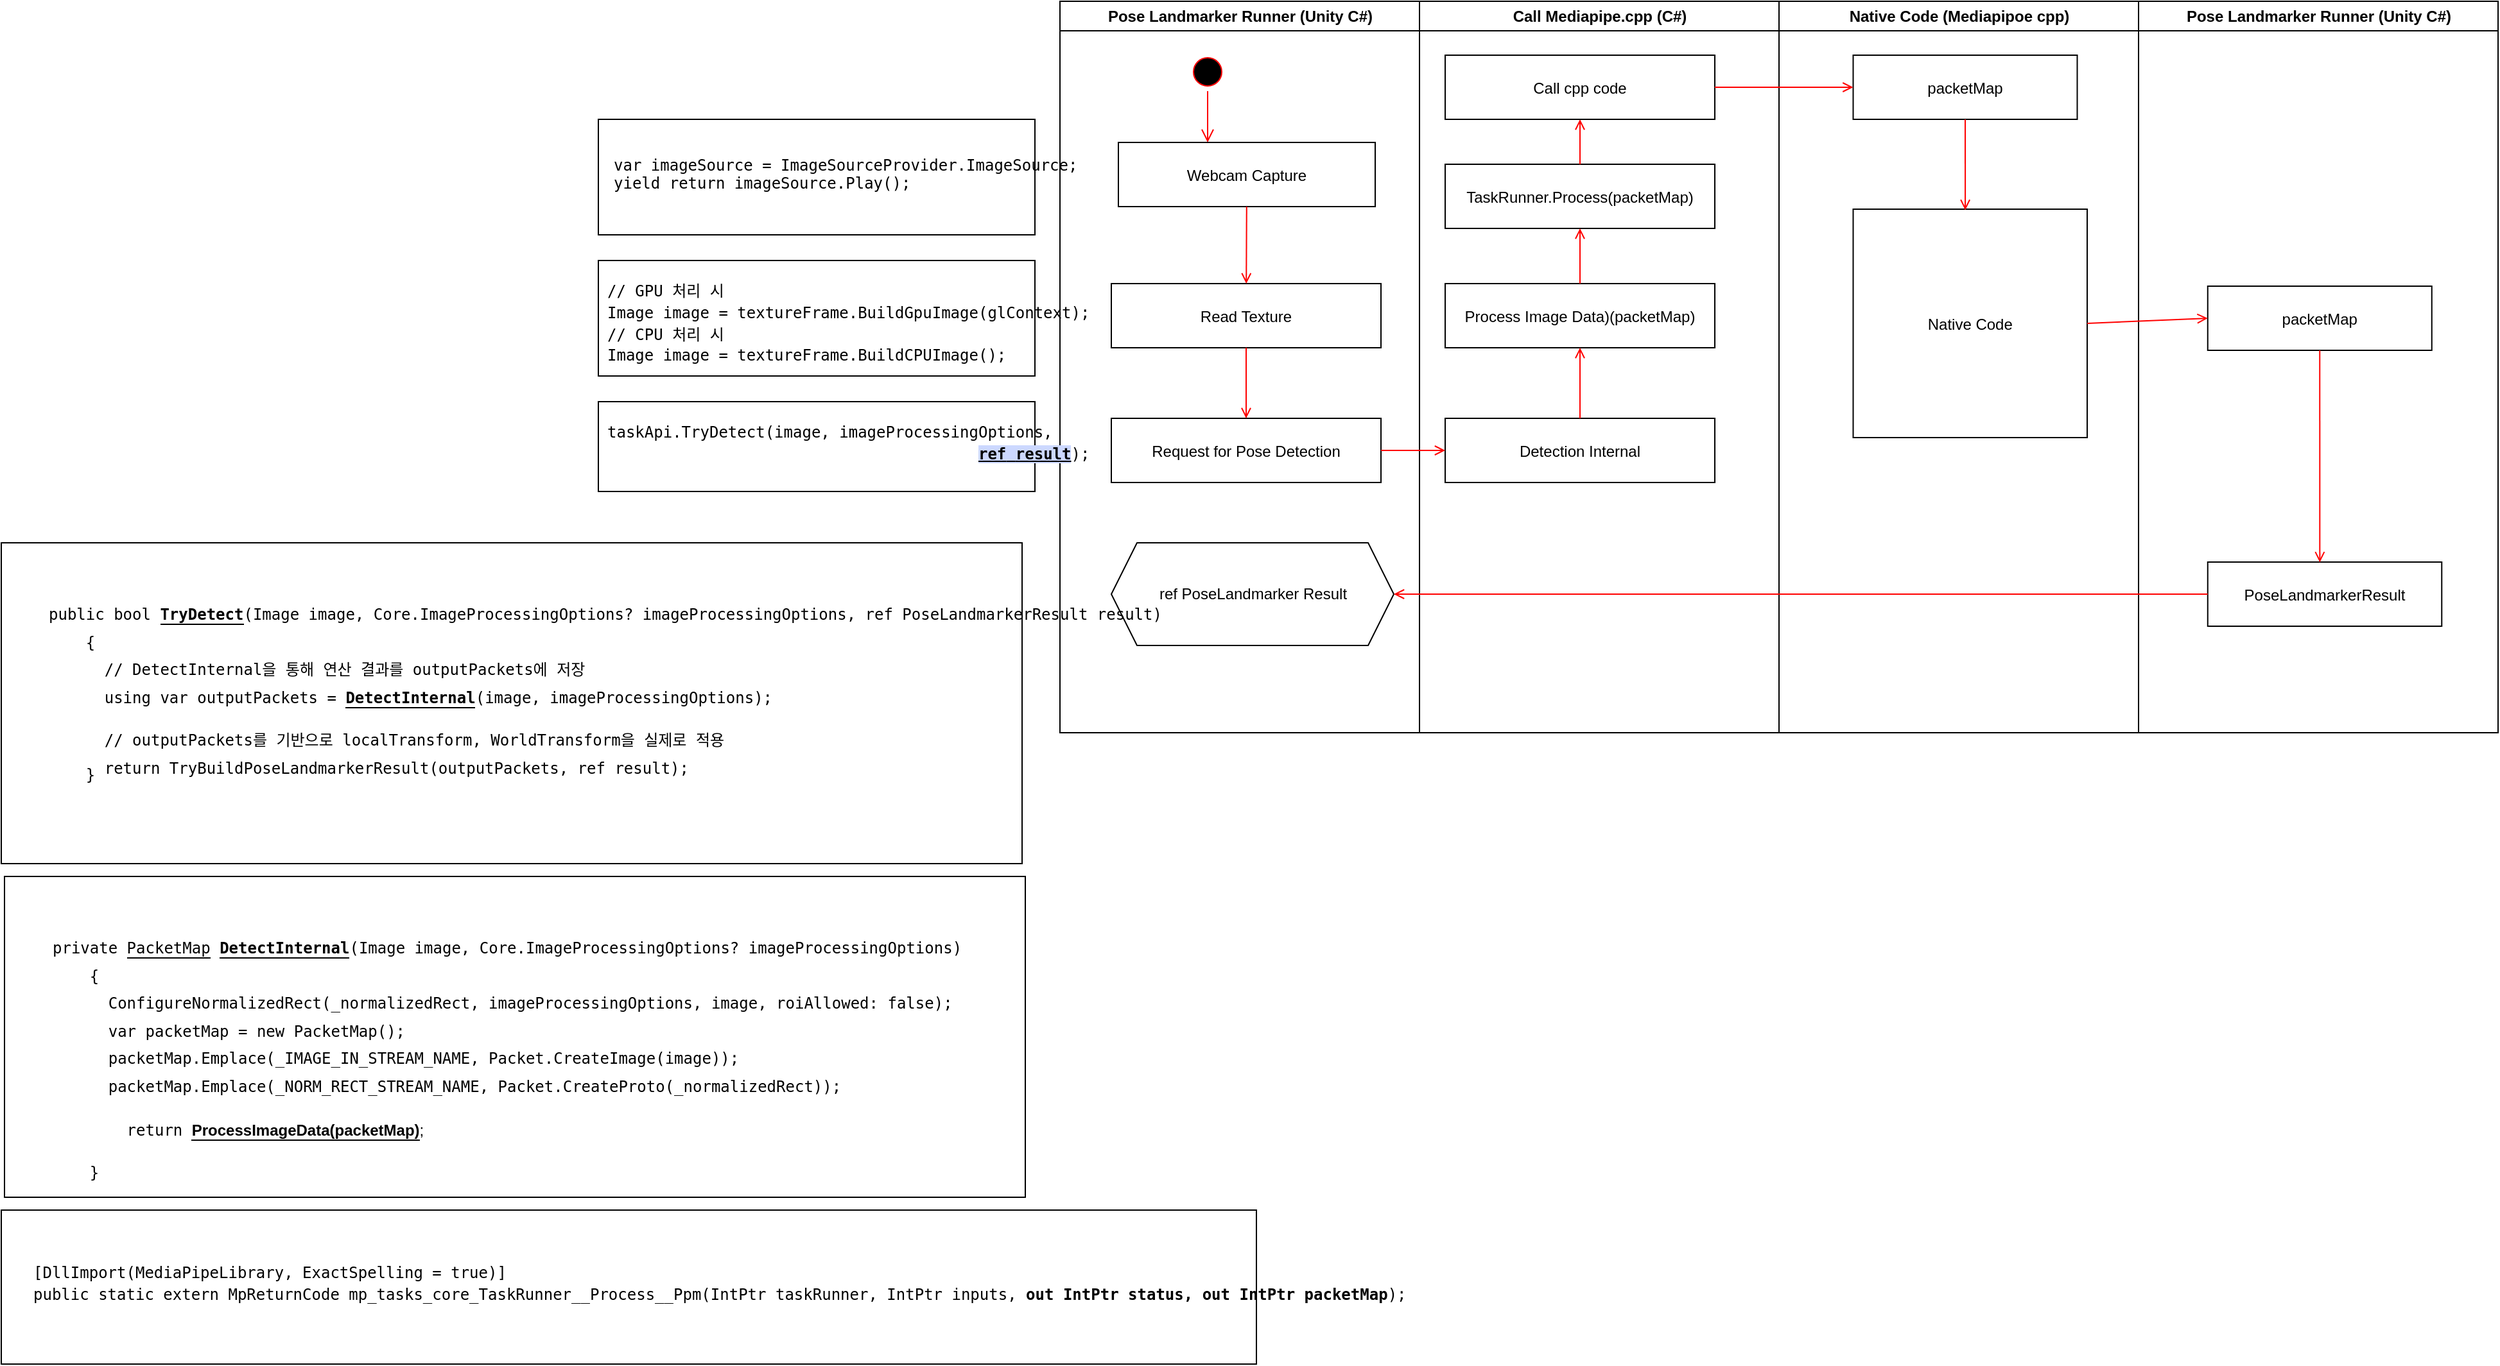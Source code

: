 <mxfile version="24.7.17">
  <diagram name="Page-1" id="e7e014a7-5840-1c2e-5031-d8a46d1fe8dd">
    <mxGraphModel dx="2491" dy="751" grid="1" gridSize="10" guides="1" tooltips="1" connect="1" arrows="1" fold="1" page="1" pageScale="1" pageWidth="1169" pageHeight="826" background="none" math="0" shadow="0">
      <root>
        <mxCell id="0" />
        <mxCell id="1" parent="0" />
        <mxCell id="2" value="Pose Landmarker Runner (Unity C#)" style="swimlane;whiteSpace=wrap" parent="1" vertex="1">
          <mxGeometry x="164.5" y="128" width="280" height="570" as="geometry" />
        </mxCell>
        <mxCell id="5" value="" style="ellipse;shape=startState;fillColor=#000000;strokeColor=#ff0000;" parent="2" vertex="1">
          <mxGeometry x="100" y="40" width="30" height="30" as="geometry" />
        </mxCell>
        <mxCell id="6" value="" style="edgeStyle=elbowEdgeStyle;elbow=horizontal;verticalAlign=bottom;endArrow=open;endSize=8;strokeColor=#FF0000;endFill=1;rounded=0" parent="2" source="5" target="7" edge="1">
          <mxGeometry x="100" y="40" as="geometry">
            <mxPoint x="115" y="110" as="targetPoint" />
          </mxGeometry>
        </mxCell>
        <mxCell id="7" value="Webcam Capture" style="" parent="2" vertex="1">
          <mxGeometry x="45.5" y="110" width="200" height="50" as="geometry" />
        </mxCell>
        <mxCell id="8" value="Read Texture" style="" parent="2" vertex="1">
          <mxGeometry x="40" y="220" width="210" height="50" as="geometry" />
        </mxCell>
        <mxCell id="9" value="" style="endArrow=open;strokeColor=#FF0000;endFill=1;rounded=0" parent="2" source="7" target="8" edge="1">
          <mxGeometry relative="1" as="geometry" />
        </mxCell>
        <mxCell id="10" value="Request for Pose Detection" style="" parent="2" vertex="1">
          <mxGeometry x="40" y="325" width="210" height="50" as="geometry" />
        </mxCell>
        <mxCell id="11" value="" style="endArrow=open;strokeColor=#FF0000;endFill=1;rounded=0" parent="2" source="8" target="10" edge="1">
          <mxGeometry relative="1" as="geometry" />
        </mxCell>
        <mxCell id="n3sr81KYQuMuHgAfEhZ_-74" value="ref PoseLandmarker Result" style="shape=hexagon;perimeter=hexagonPerimeter2;whiteSpace=wrap;html=1;fixedSize=1;" parent="2" vertex="1">
          <mxGeometry x="40" y="422" width="220" height="80" as="geometry" />
        </mxCell>
        <mxCell id="3" value="Call Mediapipe.cpp (C#)" style="swimlane;whiteSpace=wrap" parent="1" vertex="1">
          <mxGeometry x="444.5" y="128" width="280" height="570" as="geometry" />
        </mxCell>
        <mxCell id="16" value="Process Image Data)(packetMap)" style="" parent="3" vertex="1">
          <mxGeometry x="20" y="220" width="210" height="50" as="geometry" />
        </mxCell>
        <mxCell id="18" value="Detection Internal" style="" parent="3" vertex="1">
          <mxGeometry x="20" y="325" width="210" height="50" as="geometry" />
        </mxCell>
        <mxCell id="n3sr81KYQuMuHgAfEhZ_-59" value="" style="endArrow=open;strokeColor=#FF0000;endFill=1;rounded=0;exitX=0.5;exitY=0;exitDx=0;exitDy=0;entryX=0.5;entryY=1;entryDx=0;entryDy=0;" parent="3" source="18" target="16" edge="1">
          <mxGeometry relative="1" as="geometry">
            <mxPoint x="-125" y="280" as="sourcePoint" />
            <mxPoint x="-125" y="335" as="targetPoint" />
          </mxGeometry>
        </mxCell>
        <mxCell id="n3sr81KYQuMuHgAfEhZ_-60" value="TaskRunner.Process(packetMap)" style="" parent="3" vertex="1">
          <mxGeometry x="20" y="127" width="210" height="50" as="geometry" />
        </mxCell>
        <mxCell id="n3sr81KYQuMuHgAfEhZ_-61" value="" style="endArrow=open;strokeColor=#FF0000;endFill=1;rounded=0;exitX=0.5;exitY=0;exitDx=0;exitDy=0;entryX=0.5;entryY=1;entryDx=0;entryDy=0;" parent="3" source="n3sr81KYQuMuHgAfEhZ_-60" target="15" edge="1">
          <mxGeometry relative="1" as="geometry">
            <mxPoint x="-125" y="82" as="sourcePoint" />
            <mxPoint x="125" y="72" as="targetPoint" />
          </mxGeometry>
        </mxCell>
        <mxCell id="n3sr81KYQuMuHgAfEhZ_-62" value="" style="endArrow=open;strokeColor=#FF0000;endFill=1;rounded=0;exitX=0.5;exitY=0;exitDx=0;exitDy=0;entryX=0.5;entryY=1;entryDx=0;entryDy=0;" parent="3" source="16" target="n3sr81KYQuMuHgAfEhZ_-60" edge="1">
          <mxGeometry relative="1" as="geometry">
            <mxPoint x="135" y="137" as="sourcePoint" />
            <mxPoint x="135" y="82" as="targetPoint" />
          </mxGeometry>
        </mxCell>
        <mxCell id="15" value="Call cpp code" style="" parent="3" vertex="1">
          <mxGeometry x="20" y="42" width="210" height="50" as="geometry" />
        </mxCell>
        <mxCell id="4" value="Native Code (Mediapipoe cpp)" style="swimlane;whiteSpace=wrap" parent="1" vertex="1">
          <mxGeometry x="724.5" y="128" width="280" height="570" as="geometry" />
        </mxCell>
        <mxCell id="n3sr81KYQuMuHgAfEhZ_-66" value="packetMap" style="" parent="4" vertex="1">
          <mxGeometry x="57.75" y="42" width="174.5" height="50" as="geometry" />
        </mxCell>
        <mxCell id="n3sr81KYQuMuHgAfEhZ_-68" value="Native Code" style="" parent="4" vertex="1">
          <mxGeometry x="57.75" y="162" width="182.25" height="178" as="geometry" />
        </mxCell>
        <mxCell id="n3sr81KYQuMuHgAfEhZ_-69" value="" style="endArrow=open;strokeColor=#FF0000;endFill=1;rounded=0;exitX=0.5;exitY=1;exitDx=0;exitDy=0;entryX=0.479;entryY=0.004;entryDx=0;entryDy=0;entryPerimeter=0;" parent="4" source="n3sr81KYQuMuHgAfEhZ_-66" target="n3sr81KYQuMuHgAfEhZ_-68" edge="1">
          <mxGeometry relative="1" as="geometry">
            <mxPoint x="-40.5" y="77" as="sourcePoint" />
            <mxPoint x="67.5" y="77" as="targetPoint" />
          </mxGeometry>
        </mxCell>
        <mxCell id="20" value="" style="endArrow=open;strokeColor=#FF0000;endFill=1;rounded=0" parent="1" source="10" target="18" edge="1">
          <mxGeometry relative="1" as="geometry" />
        </mxCell>
        <mxCell id="n3sr81KYQuMuHgAfEhZ_-41" value="Pose Landmarker Runner (Unity C#)" style="swimlane;whiteSpace=wrap;startSize=23;" parent="1" vertex="1">
          <mxGeometry x="1004.5" y="128" width="280" height="570" as="geometry" />
        </mxCell>
        <mxCell id="n3sr81KYQuMuHgAfEhZ_-70" value="packetMap" style="" parent="n3sr81KYQuMuHgAfEhZ_-41" vertex="1">
          <mxGeometry x="53.88" y="222" width="174.5" height="50" as="geometry" />
        </mxCell>
        <mxCell id="n3sr81KYQuMuHgAfEhZ_-71" value="PoseLandmarkerResult" style="" parent="n3sr81KYQuMuHgAfEhZ_-41" vertex="1">
          <mxGeometry x="53.88" y="437" width="182.25" height="50" as="geometry" />
        </mxCell>
        <mxCell id="n3sr81KYQuMuHgAfEhZ_-72" value="" style="endArrow=open;strokeColor=#FF0000;endFill=1;rounded=0;exitX=0.5;exitY=1;exitDx=0;exitDy=0;entryX=0.479;entryY=0.004;entryDx=0;entryDy=0;entryPerimeter=0;" parent="n3sr81KYQuMuHgAfEhZ_-41" source="n3sr81KYQuMuHgAfEhZ_-70" target="n3sr81KYQuMuHgAfEhZ_-71" edge="1">
          <mxGeometry relative="1" as="geometry">
            <mxPoint x="-44.37" y="257" as="sourcePoint" />
            <mxPoint x="63.63" y="257" as="targetPoint" />
          </mxGeometry>
        </mxCell>
        <mxCell id="n3sr81KYQuMuHgAfEhZ_-48" value="" style="rounded=0;whiteSpace=wrap;html=1;" parent="1" vertex="1">
          <mxGeometry x="-195" y="220" width="340" height="90" as="geometry" />
        </mxCell>
        <mxCell id="n3sr81KYQuMuHgAfEhZ_-47" value="&lt;pre&gt;&lt;code class=&quot;language-csharp&quot;&gt;var imageSource = ImageSourceProvider.ImageSource;&#xa;yield return imageSource.Play();&#xa;&lt;/code&gt;&lt;/pre&gt;" style="text;whiteSpace=wrap;html=1;" parent="1" vertex="1">
          <mxGeometry x="-185" y="230" width="330" height="80" as="geometry" />
        </mxCell>
        <mxCell id="n3sr81KYQuMuHgAfEhZ_-49" value="" style="rounded=0;whiteSpace=wrap;html=1;" parent="1" vertex="1">
          <mxGeometry x="-195" y="330" width="340" height="90" as="geometry" />
        </mxCell>
        <mxCell id="n3sr81KYQuMuHgAfEhZ_-50" value="&lt;pre style=&quot;line-height: 40%;&quot;&gt;&lt;code class=&quot;language-csharp&quot;&gt;// GPU 처리 시&lt;/code&gt;&lt;/pre&gt;&lt;pre style=&quot;line-height: 40%;&quot;&gt;&lt;code class=&quot;language-csharp&quot;&gt;Image image = textureFrame.BuildGpuImage(glContext); &lt;br&gt;&lt;pre style=&quot;line-height: 40%;&quot;&gt;&lt;code class=&quot;language-csharp&quot;&gt;// CPU 처리 시&lt;/code&gt;&lt;/pre&gt;&lt;/code&gt;&lt;/pre&gt;&lt;pre style=&quot;line-height: 40%;&quot;&gt;&lt;code class=&quot;language-csharp&quot;&gt;Image image = textureFrame.BuildCPUImage(); &lt;br&gt;&lt;/code&gt;&lt;/pre&gt;" style="text;whiteSpace=wrap;html=1;" parent="1" vertex="1">
          <mxGeometry x="-190" y="333" width="330" height="80" as="geometry" />
        </mxCell>
        <mxCell id="n3sr81KYQuMuHgAfEhZ_-51" value="" style="rounded=0;whiteSpace=wrap;html=1;" parent="1" vertex="1">
          <mxGeometry x="-195" y="440" width="340" height="70" as="geometry" />
        </mxCell>
        <mxCell id="n3sr81KYQuMuHgAfEhZ_-52" value="&lt;pre style=&quot;line-height: 40%;&quot;&gt;taskApi.TryDetect(image, imageProcessingOptions, &lt;/pre&gt;&lt;pre style=&quot;line-height: 40%;&quot;&gt;&lt;span style=&quot;white-space: pre;&quot;&gt;&#x9;&lt;/span&gt;&lt;span style=&quot;white-space: pre;&quot;&gt;&#x9;&lt;/span&gt;&lt;span style=&quot;white-space: pre;&quot;&gt;&#x9;&lt;/span&gt;&lt;span style=&quot;white-space: pre;&quot;&gt;&#x9;&lt;/span&gt;&lt;span style=&quot;white-space: pre;&quot;&gt;&#x9;&lt;/span&gt;&lt;u style=&quot;background-color: rgb(204, 216, 255);&quot;&gt;&lt;b&gt;ref&lt;/b&gt; &lt;b&gt;result&lt;/b&gt;&lt;/u&gt;);&lt;br&gt;&lt;span style=&quot;background-color: initial; font-family: Helvetica; white-space: normal;&quot;&gt;&lt;/span&gt;&lt;/pre&gt;" style="text;whiteSpace=wrap;html=1;" parent="1" vertex="1">
          <mxGeometry x="-190" y="443" width="330" height="57" as="geometry" />
        </mxCell>
        <mxCell id="n3sr81KYQuMuHgAfEhZ_-53" value="" style="rounded=0;whiteSpace=wrap;html=1;" parent="1" vertex="1">
          <mxGeometry x="-660" y="550" width="795" height="250" as="geometry" />
        </mxCell>
        <mxCell id="n3sr81KYQuMuHgAfEhZ_-54" value="&lt;pre style=&quot;line-height: 40%;&quot;&gt;public bool &lt;span class=&quot;notion-enable-hover&quot; data-token-index=&quot;1&quot; style=&quot;color:inherit;border-bottom:0.05em solid;word-wrap:break-word;font-weight:600&quot;&gt;TryDetect&lt;/span&gt;(Image image, Core.ImageProcessingOptions? imageProcessingOptions, ref PoseLandmarkerResult result)&lt;/pre&gt;&lt;pre style=&quot;line-height: 40%;&quot;&gt;&lt;br&gt;    {&lt;br&gt;&#x9; &lt;/pre&gt;&lt;pre style=&quot;line-height: 40%;&quot;&gt;      // DetectInternal을 통해 연산 결과를 outputPackets에 저장&lt;/pre&gt;&lt;pre style=&quot;line-height: 40%;&quot;&gt;&lt;br&gt;      using var outputPackets = &lt;span class=&quot;notion-enable-hover&quot; data-token-index=&quot;3&quot; style=&quot;color:inherit;border-bottom:0.05em solid;word-wrap:break-word;font-weight:600&quot;&gt;DetectInternal&lt;/span&gt;(image, imageProcessingOptions);&lt;/pre&gt;&lt;pre style=&quot;line-height: 40%;&quot;&gt;&lt;br&gt;&lt;/pre&gt;&lt;pre style=&quot;line-height: 40%;&quot;&gt;      // outputPackets를 기반으로 localTransform, WorldTransform을 실제로 적용&lt;/pre&gt;&lt;pre style=&quot;line-height: 40%;&quot;&gt;&lt;br&gt;      return TryBuildPoseLandmarkerResult(outputPackets, ref result);&lt;br&gt;    }&lt;br&gt;&lt;/pre&gt;&lt;pre style=&quot;line-height: 40%;&quot;&gt;&lt;span style=&quot;background-color: initial; font-family: Helvetica; white-space: normal;&quot;&gt;&lt;/span&gt;&lt;/pre&gt;" style="text;whiteSpace=wrap;html=1;" parent="1" vertex="1">
          <mxGeometry x="-625" y="585" width="730" height="180" as="geometry" />
        </mxCell>
        <mxCell id="n3sr81KYQuMuHgAfEhZ_-56" value="" style="rounded=0;whiteSpace=wrap;html=1;" parent="1" vertex="1">
          <mxGeometry x="-657.5" y="810" width="795" height="250" as="geometry" />
        </mxCell>
        <mxCell id="n3sr81KYQuMuHgAfEhZ_-57" value="&lt;pre style=&quot;line-height: 40%;&quot;&gt;private &lt;span class=&quot;notion-enable-hover&quot; data-token-index=&quot;1&quot; style=&quot;color:inherit;border-bottom:0.05em solid;word-wrap:break-word&quot;&gt;PacketMap&lt;/span&gt; &lt;span class=&quot;notion-enable-hover&quot; data-token-index=&quot;3&quot; style=&quot;color:inherit;border-bottom:0.05em solid;word-wrap:break-word;font-weight:600&quot;&gt;DetectInternal&lt;/span&gt;(Image image, Core.ImageProcessingOptions? imageProcessingOptions)&lt;br/&gt;&lt;br/&gt;&lt;/pre&gt;&lt;pre style=&quot;line-height: 40%;&quot;&gt;    {&lt;br&gt;&#x9; &lt;/pre&gt;&lt;pre style=&quot;line-height: 40%;&quot;&gt;      ConfigureNormalizedRect(_normalizedRect, imageProcessingOptions, image, roiAllowed: false);&lt;br/&gt;&lt;br/&gt;&lt;/pre&gt;&lt;pre style=&quot;line-height: 40%;&quot;&gt;      var packetMap = new PacketMap();&lt;br/&gt;&lt;br/&gt;&lt;/pre&gt;&lt;pre style=&quot;line-height: 40%;&quot;&gt;      packetMap.Emplace(_IMAGE_IN_STREAM_NAME, Packet.CreateImage(image));&lt;br/&gt;&lt;br/&gt;&lt;/pre&gt;&lt;pre style=&quot;line-height: 40%;&quot;&gt;      packetMap.Emplace(_NORM_RECT_STREAM_NAME, Packet.CreateProto(_normalizedRect));&lt;/pre&gt;&lt;pre style=&quot;line-height: 40%;&quot;&gt;      &lt;/pre&gt;&lt;pre style=&quot;line-height: 40%;&quot;&gt;&lt;span style=&quot;white-space: pre;&quot;&gt;&#x9;&lt;/span&gt;return &lt;span style=&quot;background-color: initial; color: inherit; font-family: Helvetica; white-space: normal; border-bottom: 0.05em solid; overflow-wrap: break-word; font-weight: 600;&quot; class=&quot;notion-enable-hover&quot; data-token-index=&quot;1&quot;&gt;ProcessImageData(packetMap)&lt;/span&gt;&lt;span style=&quot;background-color: initial; font-family: Helvetica; white-space: normal;&quot;&gt;;&lt;/span&gt;&lt;/pre&gt;&lt;pre style=&quot;line-height: 40%;&quot;&gt;&lt;br/&gt;&lt;/pre&gt;&lt;pre style=&quot;line-height: 40%;&quot;&gt;    }&lt;br&gt;&lt;/pre&gt;&lt;pre style=&quot;line-height: 40%;&quot;&gt;&lt;br&gt;&lt;/pre&gt;&lt;pre style=&quot;line-height: 40%;&quot;&gt;&lt;span style=&quot;background-color: initial; font-family: Helvetica; white-space: normal;&quot;&gt;&lt;/span&gt;&lt;/pre&gt;" style="text;whiteSpace=wrap;html=1;" parent="1" vertex="1">
          <mxGeometry x="-622.5" y="845" width="730" height="180" as="geometry" />
        </mxCell>
        <mxCell id="n3sr81KYQuMuHgAfEhZ_-64" value="" style="rounded=0;whiteSpace=wrap;html=1;" parent="1" vertex="1">
          <mxGeometry x="-660" y="1070" width="977.5" height="120" as="geometry" />
        </mxCell>
        <mxCell id="n3sr81KYQuMuHgAfEhZ_-65" value="&lt;pre style=&quot;line-height: 40%;&quot;&gt;[DllImport(MediaPipeLibrary, ExactSpelling = true)]&lt;br&gt;&lt;/pre&gt;&lt;pre style=&quot;line-height: 40%;&quot;&gt;public static extern MpReturnCode mp_tasks_core_TaskRunner__Process__Ppm(IntPtr taskRunner, IntPtr inputs, &lt;span class=&quot;notion-enable-hover&quot; data-token-index=&quot;1&quot; style=&quot;font-weight:600&quot;&gt;out IntPtr status, out IntPtr packetMap&lt;/span&gt;);&lt;br&gt;&lt;/pre&gt;&lt;pre style=&quot;line-height: 40%;&quot;&gt;&lt;span style=&quot;background-color: initial; font-family: Helvetica; white-space: normal;&quot;&gt;&lt;/span&gt;&lt;/pre&gt;" style="text;whiteSpace=wrap;html=1;" parent="1" vertex="1">
          <mxGeometry x="-637.5" y="1097.5" width="932.5" height="65" as="geometry" />
        </mxCell>
        <mxCell id="n3sr81KYQuMuHgAfEhZ_-67" value="" style="endArrow=open;strokeColor=#FF0000;endFill=1;rounded=0;exitX=1;exitY=0.5;exitDx=0;exitDy=0;entryX=0;entryY=0.5;entryDx=0;entryDy=0;" parent="1" source="15" target="n3sr81KYQuMuHgAfEhZ_-66" edge="1">
          <mxGeometry relative="1" as="geometry">
            <mxPoint x="579.5" y="265" as="sourcePoint" />
            <mxPoint x="579.5" y="230" as="targetPoint" />
          </mxGeometry>
        </mxCell>
        <mxCell id="n3sr81KYQuMuHgAfEhZ_-73" value="" style="endArrow=open;strokeColor=#FF0000;endFill=1;rounded=0;exitX=1;exitY=0.5;exitDx=0;exitDy=0;entryX=0;entryY=0.5;entryDx=0;entryDy=0;" parent="1" source="n3sr81KYQuMuHgAfEhZ_-68" target="n3sr81KYQuMuHgAfEhZ_-70" edge="1">
          <mxGeometry relative="1" as="geometry">
            <mxPoint x="1080" y="270" as="sourcePoint" />
            <mxPoint x="1188" y="270" as="targetPoint" />
          </mxGeometry>
        </mxCell>
        <mxCell id="n3sr81KYQuMuHgAfEhZ_-75" value="" style="endArrow=open;strokeColor=#FF0000;endFill=1;rounded=0;exitX=0;exitY=0.5;exitDx=0;exitDy=0;entryX=1;entryY=0.5;entryDx=0;entryDy=0;" parent="1" source="n3sr81KYQuMuHgAfEhZ_-71" target="n3sr81KYQuMuHgAfEhZ_-74" edge="1">
          <mxGeometry relative="1" as="geometry">
            <mxPoint x="585" y="540" as="sourcePoint" />
            <mxPoint x="585" y="600" as="targetPoint" />
          </mxGeometry>
        </mxCell>
      </root>
    </mxGraphModel>
  </diagram>
</mxfile>
